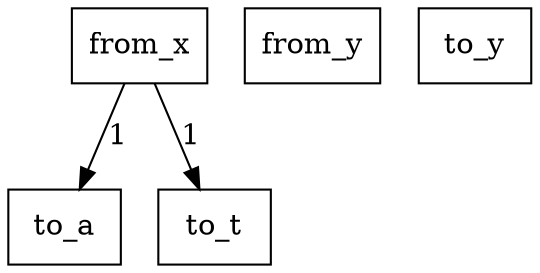 digraph {
    graph [rankdir=TB
          ,bgcolor=transparent];
    node [shape=box
         ,fillcolor=white
         ,style=filled];
    0 [label=<from_x>];
    1 [label=<from_y>];
    2 [label=<to_a>];
    3 [label=<to_t>];
    4 [label=<to_y>];
    0 -> 2 [label=1];
    0 -> 3 [label=1];
}